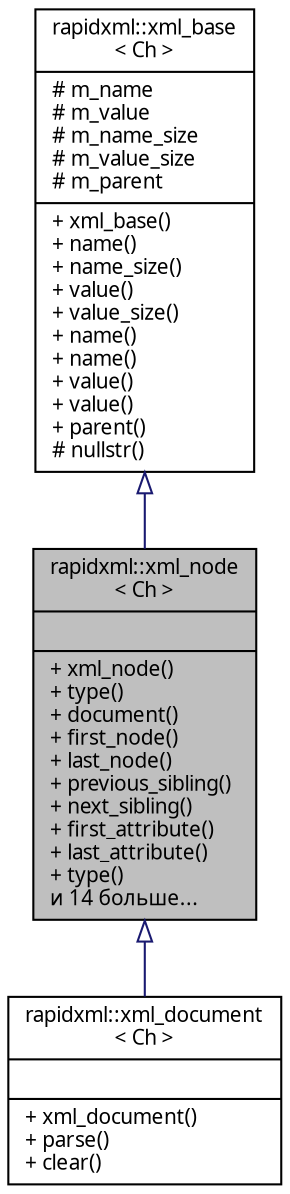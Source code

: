 digraph "rapidxml::xml_node&lt; Ch &gt;"
{
 // INTERACTIVE_SVG=YES
  edge [fontname="Verdana",fontsize="10",labelfontname="Verdana",labelfontsize="10"];
  node [fontname="Verdana",fontsize="10",shape=record];
  Node1 [label="{rapidxml::xml_node\l\< Ch \>\n||+ xml_node()\l+ type()\l+ document()\l+ first_node()\l+ last_node()\l+ previous_sibling()\l+ next_sibling()\l+ first_attribute()\l+ last_attribute()\l+ type()\lи 14 больше...\l}",height=0.2,width=0.4,color="black", fillcolor="grey75", style="filled", fontcolor="black"];
  Node2 -> Node1 [dir="back",color="midnightblue",fontsize="10",style="solid",arrowtail="onormal",fontname="Verdana"];
  Node2 [label="{rapidxml::xml_base\l\< Ch \>\n|# m_name\l# m_value\l# m_name_size\l# m_value_size\l# m_parent\l|+ xml_base()\l+ name()\l+ name_size()\l+ value()\l+ value_size()\l+ name()\l+ name()\l+ value()\l+ value()\l+ parent()\l# nullstr()\l}",height=0.2,width=0.4,color="black", fillcolor="white", style="filled",URL="$a00153.html"];
  Node1 -> Node3 [dir="back",color="midnightblue",fontsize="10",style="solid",arrowtail="onormal",fontname="Verdana"];
  Node3 [label="{rapidxml::xml_document\l\< Ch \>\n||+ xml_document()\l+ parse()\l+ clear()\l}",height=0.2,width=0.4,color="black", fillcolor="white", style="filled",URL="$a00154.html"];
}
